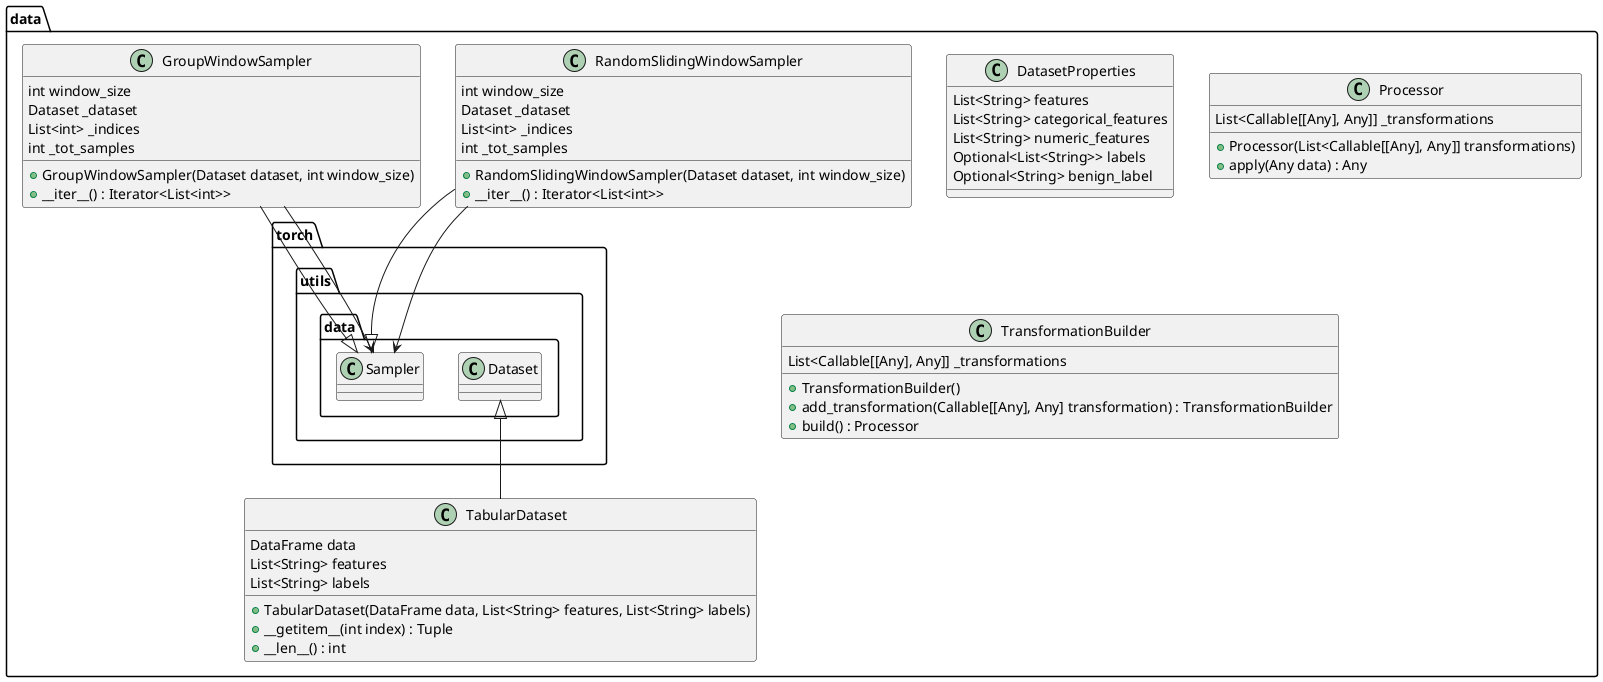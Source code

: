 ```plantuml
@startuml

package data {
    class DatasetProperties {
        List<String> features
        List<String> categorical_features
        List<String> numeric_features
        Optional<List<String>> labels
        Optional<String> benign_label
    }

    class Processor {
        List<Callable[[Any], Any]] _transformations

        +Processor(List<Callable[[Any], Any]] transformations)
        +apply(Any data) : Any
    }

    class TabularDataset extends torch.utils.data.Dataset {
        DataFrame data
        List<String> features
        List<String> labels

        +TabularDataset(DataFrame data, List<String> features, List<String> labels)
        +__getitem__(int index) : Tuple
        +__len__() : int
    }

    class RandomSlidingWindowSampler extends torch.utils.data.Sampler {
        int window_size
        Dataset _dataset
        List<int> _indices
        int _tot_samples

        +RandomSlidingWindowSampler(Dataset dataset, int window_size)
        +__iter__() : Iterator<List<int>>
    }

    class GroupWindowSampler extends torch.utils.data.Sampler {
        int window_size
        Dataset _dataset
        List<int> _indices
        int _tot_samples

        +GroupWindowSampler(Dataset dataset, int window_size)
        +__iter__() : Iterator<List<int>>
    }

    class TransformationBuilder {
        List<Callable[[Any], Any]] _transformations

        +TransformationBuilder()
        +add_transformation(Callable[[Any], Any] transformation) : TransformationBuilder
        +build() : Processor
    }

    RandomSlidingWindowSampler --> torch.utils.data.Sampler
    GroupWindowSampler --> torch.utils.data.Sampler
}

@enduml